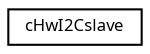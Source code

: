 digraph "Graphical Class Hierarchy"
{
  edge [fontname="Sans",fontsize="8",labelfontname="Sans",labelfontsize="8"];
  node [fontname="Sans",fontsize="8",shape=record];
  rankdir="LR";
  Node1 [label="cHwI2Cslave",height=0.2,width=0.4,color="black", fillcolor="white", style="filled",URL="$classc_hw_i2_cslave.html",tooltip="Abstract class supporting the I2C hardware in slave mode. "];
}
